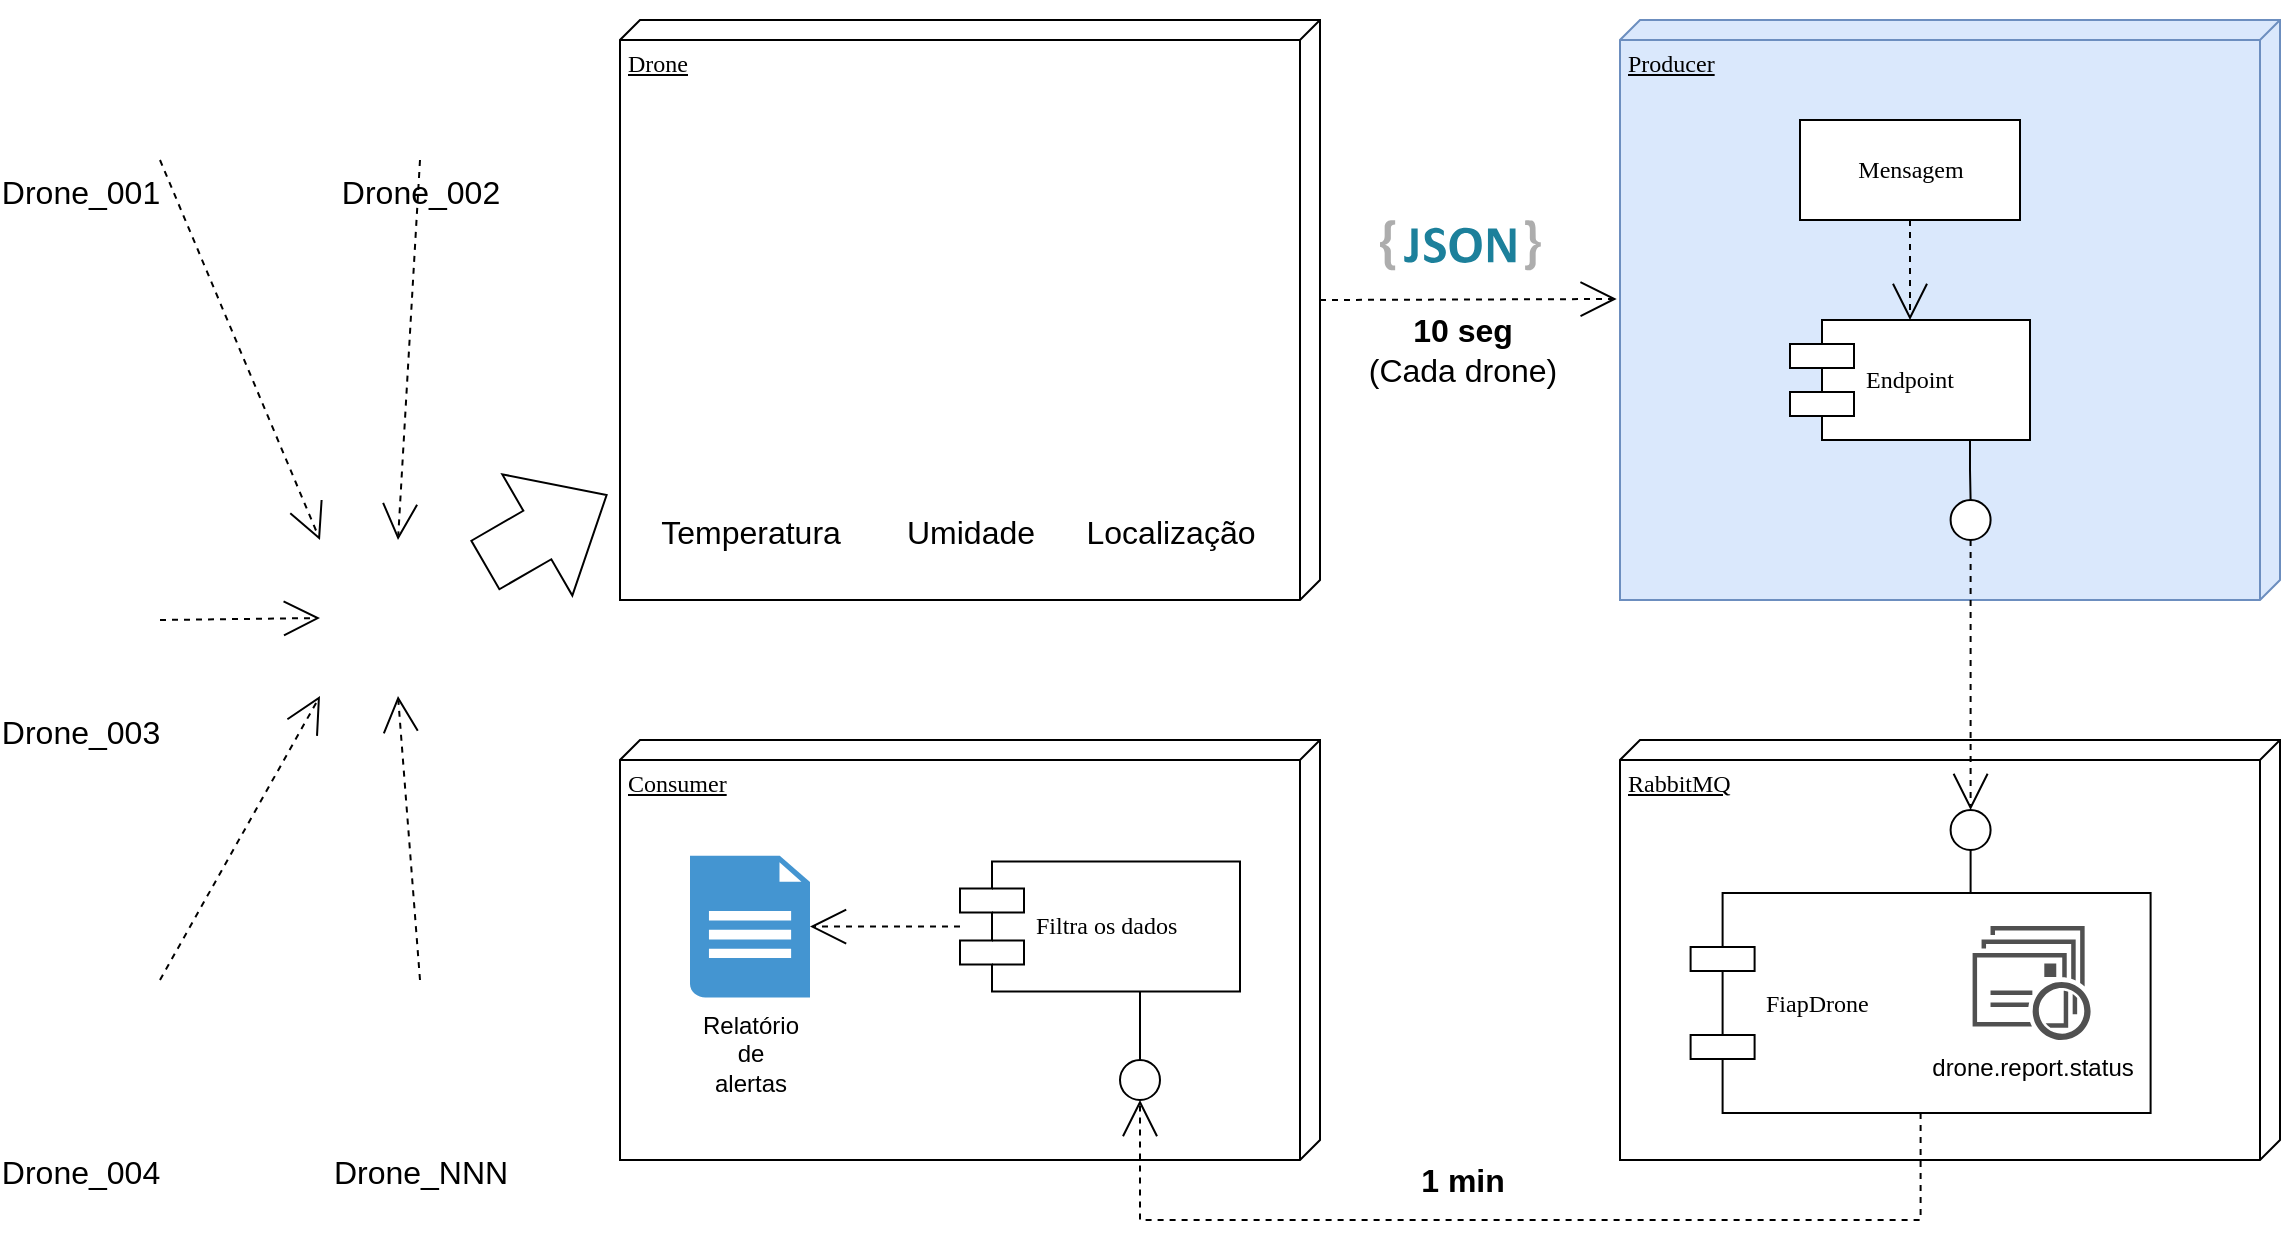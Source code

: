 <mxfile version="20.6.0" type="device"><diagram name="Page-1" id="5f0bae14-7c28-e335-631c-24af17079c00"><mxGraphModel dx="1085" dy="563" grid="1" gridSize="10" guides="1" tooltips="1" connect="1" arrows="1" fold="1" page="1" pageScale="1" pageWidth="1100" pageHeight="850" background="none" math="0" shadow="0"><root><mxCell id="0"/><mxCell id="1" parent="0"/><mxCell id="39150e848f15840c-1" value="Producer" style="verticalAlign=top;align=left;spacingTop=8;spacingLeft=2;spacingRight=12;shape=cube;size=10;direction=south;fontStyle=4;html=1;rounded=0;shadow=0;comic=0;labelBackgroundColor=none;strokeWidth=1;fontFamily=Verdana;fontSize=12;fillColor=#dae8fc;strokeColor=#6c8ebf;" parent="1" vertex="1"><mxGeometry x="850" y="40" width="330" height="290" as="geometry"/></mxCell><mxCell id="39150e848f15840c-2" value="Consumer" style="verticalAlign=top;align=left;spacingTop=8;spacingLeft=2;spacingRight=12;shape=cube;size=10;direction=south;fontStyle=4;html=1;rounded=0;shadow=0;comic=0;labelBackgroundColor=none;strokeWidth=1;fontFamily=Verdana;fontSize=12" parent="1" vertex="1"><mxGeometry x="350" y="400" width="350" height="210" as="geometry"/></mxCell><mxCell id="39150e848f15840c-3" value="RabbitMQ" style="verticalAlign=top;align=left;spacingTop=8;spacingLeft=2;spacingRight=12;shape=cube;size=10;direction=south;fontStyle=4;html=1;rounded=0;shadow=0;comic=0;labelBackgroundColor=none;strokeWidth=1;fontFamily=Verdana;fontSize=12" parent="1" vertex="1"><mxGeometry x="850" y="400" width="330" height="210" as="geometry"/></mxCell><mxCell id="39150e848f15840c-4" value="Mensagem" style="html=1;rounded=0;shadow=0;comic=0;labelBackgroundColor=none;strokeWidth=1;fontFamily=Verdana;fontSize=12;align=center;" parent="1" vertex="1"><mxGeometry x="940" y="90" width="110" height="50" as="geometry"/></mxCell><mxCell id="39150e848f15840c-5" value="Endpoint" style="shape=component;align=left;spacingLeft=36;rounded=0;shadow=0;comic=0;labelBackgroundColor=none;strokeWidth=1;fontFamily=Verdana;fontSize=12;html=1;" parent="1" vertex="1"><mxGeometry x="935" y="190" width="120" height="60" as="geometry"/></mxCell><mxCell id="39150e848f15840c-6" value="" style="ellipse;whiteSpace=wrap;html=1;rounded=0;shadow=0;comic=0;labelBackgroundColor=none;strokeWidth=1;fontFamily=Verdana;fontSize=12;align=center;" parent="1" vertex="1"><mxGeometry x="1015.3" y="280" width="20" height="20" as="geometry"/></mxCell><mxCell id="39150e848f15840c-7" value="Filtra os dados" style="shape=component;align=left;spacingLeft=36;rounded=0;shadow=0;comic=0;labelBackgroundColor=none;strokeWidth=1;fontFamily=Verdana;fontSize=12;html=1;" parent="1" vertex="1"><mxGeometry x="520" y="460.8" width="140" height="65" as="geometry"/></mxCell><mxCell id="39150e848f15840c-9" value="" style="ellipse;whiteSpace=wrap;html=1;rounded=0;shadow=0;comic=0;labelBackgroundColor=none;strokeWidth=1;fontFamily=Verdana;fontSize=12;align=center;" parent="1" vertex="1"><mxGeometry x="600" y="560" width="20" height="20" as="geometry"/></mxCell><mxCell id="39150e848f15840c-10" value="FiapDrone" style="shape=component;align=left;spacingLeft=36;rounded=0;shadow=0;comic=0;labelBackgroundColor=none;strokeWidth=1;fontFamily=Verdana;fontSize=12;html=1;" parent="1" vertex="1"><mxGeometry x="885.3" y="476.5" width="230" height="110" as="geometry"/></mxCell><mxCell id="39150e848f15840c-11" style="edgeStyle=none;rounded=0;html=1;dashed=1;labelBackgroundColor=none;startArrow=none;startFill=0;startSize=8;endArrow=open;endFill=0;endSize=16;fontFamily=Verdana;fontSize=12;exitX=0.5;exitY=1;exitDx=0;exitDy=0;" parent="1" source="39150e848f15840c-6" target="fDPZ1Xk_PQdKN93HZuEx-8" edge="1"><mxGeometry relative="1" as="geometry"><mxPoint x="60" y="320" as="sourcePoint"/><mxPoint x="140" y="410" as="targetPoint"/></mxGeometry></mxCell><mxCell id="39150e848f15840c-12" style="edgeStyle=none;rounded=0;html=1;dashed=1;labelBackgroundColor=none;startArrow=none;startFill=0;startSize=8;endArrow=open;endFill=0;endSize=16;fontFamily=Verdana;fontSize=12;exitX=0.5;exitY=1;exitDx=0;exitDy=0;" parent="1" source="39150e848f15840c-10" target="39150e848f15840c-9" edge="1"><mxGeometry relative="1" as="geometry"><Array as="points"><mxPoint x="1000.3" y="640"/><mxPoint x="610" y="640"/></Array></mxGeometry></mxCell><mxCell id="fDPZ1Xk_PQdKN93HZuEx-5" value="1 min" style="edgeLabel;html=1;align=center;verticalAlign=middle;resizable=0;points=[];fontSize=16;fontStyle=1;labelBackgroundColor=none;" parent="39150e848f15840c-12" vertex="1" connectable="0"><mxGeometry x="0.165" relative="1" as="geometry"><mxPoint x="10" y="-20" as="offset"/></mxGeometry></mxCell><mxCell id="39150e848f15840c-13" style="edgeStyle=elbowEdgeStyle;rounded=0;html=1;labelBackgroundColor=none;startArrow=none;startFill=0;startSize=8;endArrow=none;endFill=0;endSize=16;fontFamily=Verdana;fontSize=12;" parent="1" source="39150e848f15840c-9" target="39150e848f15840c-7" edge="1"><mxGeometry relative="1" as="geometry"/></mxCell><mxCell id="39150e848f15840c-14" style="edgeStyle=elbowEdgeStyle;rounded=0;html=1;labelBackgroundColor=none;startArrow=none;startFill=0;startSize=8;endArrow=none;endFill=0;endSize=16;fontFamily=Verdana;fontSize=12;entryX=0.75;entryY=1;entryDx=0;entryDy=0;" parent="1" source="39150e848f15840c-6" target="39150e848f15840c-5" edge="1"><mxGeometry relative="1" as="geometry"/></mxCell><mxCell id="39150e848f15840c-15" style="edgeStyle=orthogonalEdgeStyle;rounded=0;html=1;labelBackgroundColor=none;startArrow=none;startFill=0;startSize=8;endArrow=open;endFill=0;endSize=16;fontFamily=Verdana;fontSize=12;dashed=1;exitX=0.5;exitY=1;exitDx=0;exitDy=0;entryX=0.5;entryY=0;entryDx=0;entryDy=0;" parent="1" source="39150e848f15840c-4" target="39150e848f15840c-5" edge="1"><mxGeometry relative="1" as="geometry"><Array as="points"/><mxPoint x="990" y="240" as="targetPoint"/></mxGeometry></mxCell><mxCell id="39150e848f15840c-16" style="edgeStyle=orthogonalEdgeStyle;rounded=0;html=1;dashed=1;labelBackgroundColor=none;startArrow=none;startFill=0;startSize=8;endArrow=open;endFill=0;endSize=16;fontFamily=Verdana;fontSize=12;" parent="1" source="39150e848f15840c-7" target="fDPZ1Xk_PQdKN93HZuEx-3" edge="1"><mxGeometry relative="1" as="geometry"><mxPoint x="540.0" y="485" as="targetPoint"/></mxGeometry></mxCell><mxCell id="fDPZ1Xk_PQdKN93HZuEx-1" value="drone.report.status" style="sketch=0;pointerEvents=1;shadow=0;dashed=0;html=1;strokeColor=none;fillColor=#505050;labelPosition=center;verticalLabelPosition=bottom;verticalAlign=top;outlineConnect=0;align=center;shape=mxgraph.office.communications.queue_viewer;" parent="1" vertex="1"><mxGeometry x="1026.3" y="493" width="59" height="57" as="geometry"/></mxCell><mxCell id="fDPZ1Xk_PQdKN93HZuEx-3" value="Relatório &lt;br&gt;de &lt;br&gt;alertas" style="shadow=0;dashed=0;html=1;strokeColor=none;fillColor=#4495D1;labelPosition=center;verticalLabelPosition=bottom;verticalAlign=top;align=center;outlineConnect=0;shape=mxgraph.veeam.2d.report;" parent="1" vertex="1"><mxGeometry x="385.0" y="457.9" width="60" height="70.8" as="geometry"/></mxCell><mxCell id="fDPZ1Xk_PQdKN93HZuEx-7" value="Drone" style="verticalAlign=top;align=left;spacingTop=8;spacingLeft=2;spacingRight=12;shape=cube;size=10;direction=south;fontStyle=4;html=1;rounded=0;shadow=0;comic=0;labelBackgroundColor=none;strokeWidth=1;fontFamily=Verdana;fontSize=12;" parent="1" vertex="1"><mxGeometry x="350" y="40" width="350" height="290" as="geometry"/></mxCell><mxCell id="fDPZ1Xk_PQdKN93HZuEx-6" value="" style="shape=image;html=1;verticalAlign=top;verticalLabelPosition=bottom;labelBackgroundColor=#ffffff;imageAspect=0;aspect=fixed;image=https://cdn0.iconfinder.com/data/icons/business-startup-10/50/8-128.png;fontSize=16;" parent="1" vertex="1"><mxGeometry x="490" y="80" width="90" height="90" as="geometry"/></mxCell><mxCell id="fDPZ1Xk_PQdKN93HZuEx-4" value="" style="dashed=0;outlineConnect=0;html=1;align=center;labelPosition=center;verticalLabelPosition=bottom;verticalAlign=top;shape=mxgraph.weblogos.json_2" parent="1" vertex="1"><mxGeometry x="730" y="140" width="80.4" height="25.2" as="geometry"/></mxCell><mxCell id="fDPZ1Xk_PQdKN93HZuEx-8" value="" style="ellipse;whiteSpace=wrap;html=1;rounded=0;shadow=0;comic=0;labelBackgroundColor=none;strokeWidth=1;fontFamily=Verdana;fontSize=12;align=center;" parent="1" vertex="1"><mxGeometry x="1015.3" y="435" width="20" height="20" as="geometry"/></mxCell><mxCell id="fDPZ1Xk_PQdKN93HZuEx-9" style="edgeStyle=elbowEdgeStyle;rounded=0;html=1;labelBackgroundColor=none;startArrow=none;startFill=0;startSize=8;endArrow=none;endFill=0;endSize=16;fontFamily=Verdana;fontSize=12;entryX=0.611;entryY=0.001;entryDx=0;entryDy=0;exitX=0.5;exitY=1;exitDx=0;exitDy=0;entryPerimeter=0;" parent="1" source="fDPZ1Xk_PQdKN93HZuEx-8" target="39150e848f15840c-10" edge="1"><mxGeometry relative="1" as="geometry"><mxPoint x="905.3" y="505" as="sourcePoint"/><mxPoint x="825.411" y="500" as="targetPoint"/><Array as="points"><mxPoint x="1025.3" y="470"/><mxPoint x="1095.3" y="470"/><mxPoint x="1095.3" y="470"/><mxPoint x="1095.3" y="450"/><mxPoint x="1088.3" y="420"/></Array></mxGeometry></mxCell><mxCell id="fDPZ1Xk_PQdKN93HZuEx-10" value="Drone_002" style="shape=image;html=1;verticalAlign=top;verticalLabelPosition=bottom;labelBackgroundColor=none;imageAspect=0;aspect=fixed;image=https://cdn1.iconfinder.com/data/icons/vehicle-37/24/Drone-128.png;fontSize=16;" parent="1" vertex="1"><mxGeometry x="210" y="30" width="80" height="80" as="geometry"/></mxCell><mxCell id="fDPZ1Xk_PQdKN93HZuEx-11" value="Drone_001" style="shape=image;html=1;verticalAlign=top;verticalLabelPosition=bottom;labelBackgroundColor=none;imageAspect=0;aspect=fixed;image=https://cdn1.iconfinder.com/data/icons/vehicle-37/24/Drone-128.png;fontSize=16;" parent="1" vertex="1"><mxGeometry x="40" y="30" width="80" height="80" as="geometry"/></mxCell><mxCell id="fDPZ1Xk_PQdKN93HZuEx-13" value="Drone_004" style="shape=image;html=1;verticalAlign=top;verticalLabelPosition=bottom;labelBackgroundColor=none;imageAspect=0;aspect=fixed;image=https://cdn1.iconfinder.com/data/icons/vehicle-37/24/Drone-128.png;fontSize=16;" parent="1" vertex="1"><mxGeometry x="40" y="520" width="80" height="80" as="geometry"/></mxCell><mxCell id="fDPZ1Xk_PQdKN93HZuEx-14" value="Drone_003" style="shape=image;html=1;verticalAlign=top;verticalLabelPosition=bottom;labelBackgroundColor=none;imageAspect=0;aspect=fixed;image=https://cdn1.iconfinder.com/data/icons/vehicle-37/24/Drone-128.png;fontSize=16;" parent="1" vertex="1"><mxGeometry x="40" y="300" width="80" height="80" as="geometry"/></mxCell><mxCell id="fDPZ1Xk_PQdKN93HZuEx-15" value="Drone_NNN" style="shape=image;html=1;verticalAlign=top;verticalLabelPosition=bottom;labelBackgroundColor=none;imageAspect=0;aspect=fixed;image=https://cdn1.iconfinder.com/data/icons/vehicle-37/24/Drone-128.png;fontSize=16;" parent="1" vertex="1"><mxGeometry x="210" y="520" width="80" height="80" as="geometry"/></mxCell><mxCell id="fDPZ1Xk_PQdKN93HZuEx-16" style="edgeStyle=none;rounded=0;html=1;dashed=1;labelBackgroundColor=none;startArrow=none;startFill=0;startSize=8;endArrow=open;endFill=0;endSize=16;fontFamily=Verdana;fontSize=12;exitX=0;exitY=0;exitDx=140;exitDy=0;exitPerimeter=0;entryX=0.481;entryY=1.005;entryDx=0;entryDy=0;entryPerimeter=0;" parent="1" source="fDPZ1Xk_PQdKN93HZuEx-7" target="39150e848f15840c-1" edge="1"><mxGeometry relative="1" as="geometry"><mxPoint x="711.07" y="450.005" as="sourcePoint"/><mxPoint x="130.002" y="518.843" as="targetPoint"/></mxGeometry></mxCell><mxCell id="fDPZ1Xk_PQdKN93HZuEx-17" value="10 seg&lt;br&gt;&lt;span style=&quot;font-weight: normal;&quot;&gt;(Cada drone)&lt;/span&gt;" style="edgeLabel;html=1;align=center;verticalAlign=middle;resizable=0;points=[];fontSize=16;fontStyle=1;labelBackgroundColor=none;" parent="fDPZ1Xk_PQdKN93HZuEx-16" vertex="1" connectable="0"><mxGeometry x="0.165" relative="1" as="geometry"><mxPoint x="-16" y="25" as="offset"/></mxGeometry></mxCell><mxCell id="fDPZ1Xk_PQdKN93HZuEx-19" value="Temperatura" style="shape=image;html=1;verticalAlign=top;verticalLabelPosition=bottom;labelBackgroundColor=none;imageAspect=0;aspect=fixed;image=https://cdn1.iconfinder.com/data/icons/covid-19-74/32/temperature_thermometer_covid-19-128.png;fontSize=16;" parent="1" vertex="1"><mxGeometry x="380" y="210" width="70" height="70" as="geometry"/></mxCell><mxCell id="fDPZ1Xk_PQdKN93HZuEx-23" value="Umidade" style="shape=image;html=1;verticalAlign=top;verticalLabelPosition=bottom;labelBackgroundColor=none;imageAspect=0;aspect=fixed;image=https://cdn2.iconfinder.com/data/icons/weather-flat-icons-2/320/7-128.png;fontSize=16;" parent="1" vertex="1"><mxGeometry x="487.5" y="205" width="75" height="75" as="geometry"/></mxCell><mxCell id="fDPZ1Xk_PQdKN93HZuEx-24" value="Localização" style="shape=image;html=1;verticalAlign=top;verticalLabelPosition=bottom;labelBackgroundColor=none;imageAspect=0;aspect=fixed;image=https://cdn2.iconfinder.com/data/icons/essential-web-1-1/50/location-pin-map-place-position-128.png;fontSize=16;" parent="1" vertex="1"><mxGeometry x="590" y="210" width="70" height="70" as="geometry"/></mxCell><mxCell id="fDPZ1Xk_PQdKN93HZuEx-25" value="" style="shape=image;html=1;verticalAlign=top;verticalLabelPosition=bottom;labelBackgroundColor=#ffffff;imageAspect=0;aspect=fixed;image=https://cdn4.iconfinder.com/data/icons/success-filloutline/64/chart-analysis-analytics-data_analytics-pie_1-128.png;fontSize=16;" parent="1" vertex="1"><mxGeometry x="200" y="300" width="78" height="78" as="geometry"/></mxCell><mxCell id="fDPZ1Xk_PQdKN93HZuEx-26" style="edgeStyle=none;rounded=0;html=1;dashed=1;labelBackgroundColor=none;startArrow=none;startFill=0;startSize=8;endArrow=open;endFill=0;endSize=16;fontFamily=Verdana;fontSize=12;exitX=1;exitY=1;exitDx=0;exitDy=0;entryX=0;entryY=0;entryDx=0;entryDy=0;" parent="1" source="fDPZ1Xk_PQdKN93HZuEx-11" target="fDPZ1Xk_PQdKN93HZuEx-25" edge="1"><mxGeometry relative="1" as="geometry"><mxPoint x="350" y="480.0" as="sourcePoint"/><mxPoint x="560" y="660" as="targetPoint"/><Array as="points"/></mxGeometry></mxCell><mxCell id="fDPZ1Xk_PQdKN93HZuEx-28" style="edgeStyle=none;rounded=0;html=1;dashed=1;labelBackgroundColor=none;startArrow=none;startFill=0;startSize=8;endArrow=open;endFill=0;endSize=16;fontFamily=Verdana;fontSize=12;exitX=0.5;exitY=1;exitDx=0;exitDy=0;entryX=0.5;entryY=0;entryDx=0;entryDy=0;" parent="1" source="fDPZ1Xk_PQdKN93HZuEx-10" target="fDPZ1Xk_PQdKN93HZuEx-25" edge="1"><mxGeometry relative="1" as="geometry"><mxPoint x="290" y="390.0" as="sourcePoint"/><mxPoint x="370" y="530.0" as="targetPoint"/><Array as="points"/></mxGeometry></mxCell><mxCell id="fDPZ1Xk_PQdKN93HZuEx-29" style="edgeStyle=none;rounded=0;html=1;dashed=1;labelBackgroundColor=none;startArrow=none;startFill=0;startSize=8;endArrow=open;endFill=0;endSize=16;fontFamily=Verdana;fontSize=12;exitX=1;exitY=0.5;exitDx=0;exitDy=0;entryX=0;entryY=0.5;entryDx=0;entryDy=0;" parent="1" source="fDPZ1Xk_PQdKN93HZuEx-14" target="fDPZ1Xk_PQdKN93HZuEx-25" edge="1"><mxGeometry relative="1" as="geometry"><mxPoint x="100" y="290.0" as="sourcePoint"/><mxPoint x="180" y="430.0" as="targetPoint"/><Array as="points"/></mxGeometry></mxCell><mxCell id="fDPZ1Xk_PQdKN93HZuEx-30" style="edgeStyle=none;rounded=0;html=1;dashed=1;labelBackgroundColor=none;startArrow=none;startFill=0;startSize=8;endArrow=open;endFill=0;endSize=16;fontFamily=Verdana;fontSize=12;exitX=1;exitY=0;exitDx=0;exitDy=0;entryX=0;entryY=1;entryDx=0;entryDy=0;" parent="1" source="fDPZ1Xk_PQdKN93HZuEx-13" target="fDPZ1Xk_PQdKN93HZuEx-25" edge="1"><mxGeometry relative="1" as="geometry"><mxPoint x="190" y="330.0" as="sourcePoint"/><mxPoint x="270" y="470.0" as="targetPoint"/><Array as="points"/></mxGeometry></mxCell><mxCell id="fDPZ1Xk_PQdKN93HZuEx-31" style="edgeStyle=none;rounded=0;html=1;dashed=1;labelBackgroundColor=none;startArrow=none;startFill=0;startSize=8;endArrow=open;endFill=0;endSize=16;fontFamily=Verdana;fontSize=12;exitX=0.5;exitY=0;exitDx=0;exitDy=0;entryX=0.5;entryY=1;entryDx=0;entryDy=0;" parent="1" source="fDPZ1Xk_PQdKN93HZuEx-15" target="fDPZ1Xk_PQdKN93HZuEx-25" edge="1"><mxGeometry relative="1" as="geometry"><mxPoint x="130" y="500" as="sourcePoint"/><mxPoint x="210" y="388.0" as="targetPoint"/><Array as="points"/></mxGeometry></mxCell><mxCell id="fDPZ1Xk_PQdKN93HZuEx-32" value="" style="html=1;shadow=0;dashed=0;align=center;verticalAlign=middle;shape=mxgraph.arrows2.arrow;dy=0.6;dx=40;notch=0;fontSize=16;rotation=-30;" parent="1" vertex="1"><mxGeometry x="278" y="260" width="70" height="70" as="geometry"/></mxCell><mxCell id="fDPZ1Xk_PQdKN93HZuEx-33" value="" style="shape=image;html=1;verticalAlign=top;verticalLabelPosition=bottom;labelBackgroundColor=#ffffff;imageAspect=0;aspect=fixed;image=https://cdn0.iconfinder.com/data/icons/google-material-design-3-0/48/ic_http_48px-128.png;fontSize=16;" parent="1" vertex="1"><mxGeometry x="738.8" y="90" width="62.8" height="62.8" as="geometry"/></mxCell><mxCell id="fDPZ1Xk_PQdKN93HZuEx-38" value="" style="shape=image;html=1;verticalAlign=top;verticalLabelPosition=bottom;labelBackgroundColor=#ffffff;imageAspect=0;aspect=fixed;image=https://cdn2.iconfinder.com/data/icons/thin-line-icons-for-seo-and-development-1/64/SEO_stopwatch_timer_performance-128.png;fontSize=16;" parent="1" vertex="1"><mxGeometry x="750.2" y="570" width="40" height="40" as="geometry"/></mxCell><mxCell id="fDPZ1Xk_PQdKN93HZuEx-39" value="" style="shape=image;html=1;verticalAlign=top;verticalLabelPosition=bottom;labelBackgroundColor=#ffffff;imageAspect=0;aspect=fixed;image=https://cdn2.iconfinder.com/data/icons/thin-line-icons-for-seo-and-development-1/64/SEO_stopwatch_timer_performance-128.png;fontSize=16;" parent="1" vertex="1"><mxGeometry x="750.2" y="222.5" width="40" height="40" as="geometry"/></mxCell></root></mxGraphModel></diagram></mxfile>